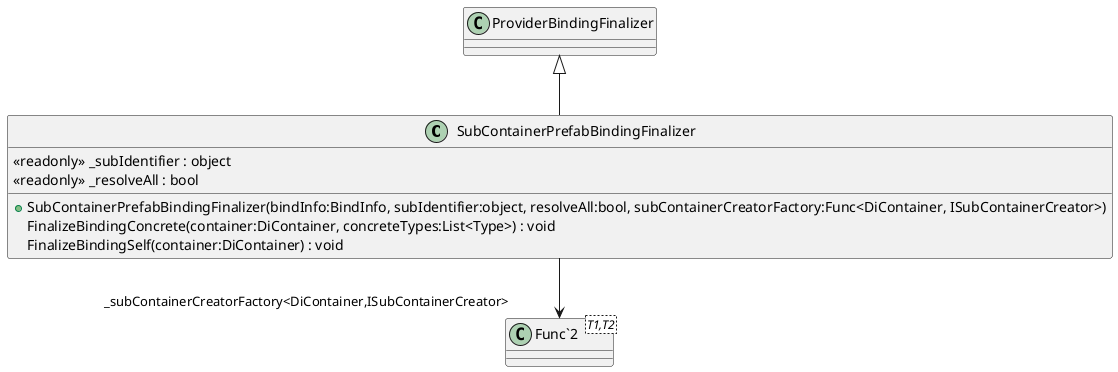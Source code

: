 @startuml
class SubContainerPrefabBindingFinalizer {
    <<readonly>> _subIdentifier : object
    <<readonly>> _resolveAll : bool
    + SubContainerPrefabBindingFinalizer(bindInfo:BindInfo, subIdentifier:object, resolveAll:bool, subContainerCreatorFactory:Func<DiContainer, ISubContainerCreator>)
    FinalizeBindingConcrete(container:DiContainer, concreteTypes:List<Type>) : void
    FinalizeBindingSelf(container:DiContainer) : void
}
class "Func`2"<T1,T2> {
}
ProviderBindingFinalizer <|-- SubContainerPrefabBindingFinalizer
SubContainerPrefabBindingFinalizer --> "_subContainerCreatorFactory<DiContainer,ISubContainerCreator>" "Func`2"
@enduml
